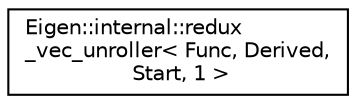 digraph "Graphical Class Hierarchy"
{
  edge [fontname="Helvetica",fontsize="10",labelfontname="Helvetica",labelfontsize="10"];
  node [fontname="Helvetica",fontsize="10",shape=record];
  rankdir="LR";
  Node1 [label="Eigen::internal::redux\l_vec_unroller\< Func, Derived,\l Start, 1 \>",height=0.2,width=0.4,color="black", fillcolor="white", style="filled",URL="$struct_eigen_1_1internal_1_1redux__vec__unroller_3_01_func_00_01_derived_00_01_start_00_011_01_4.html"];
}
